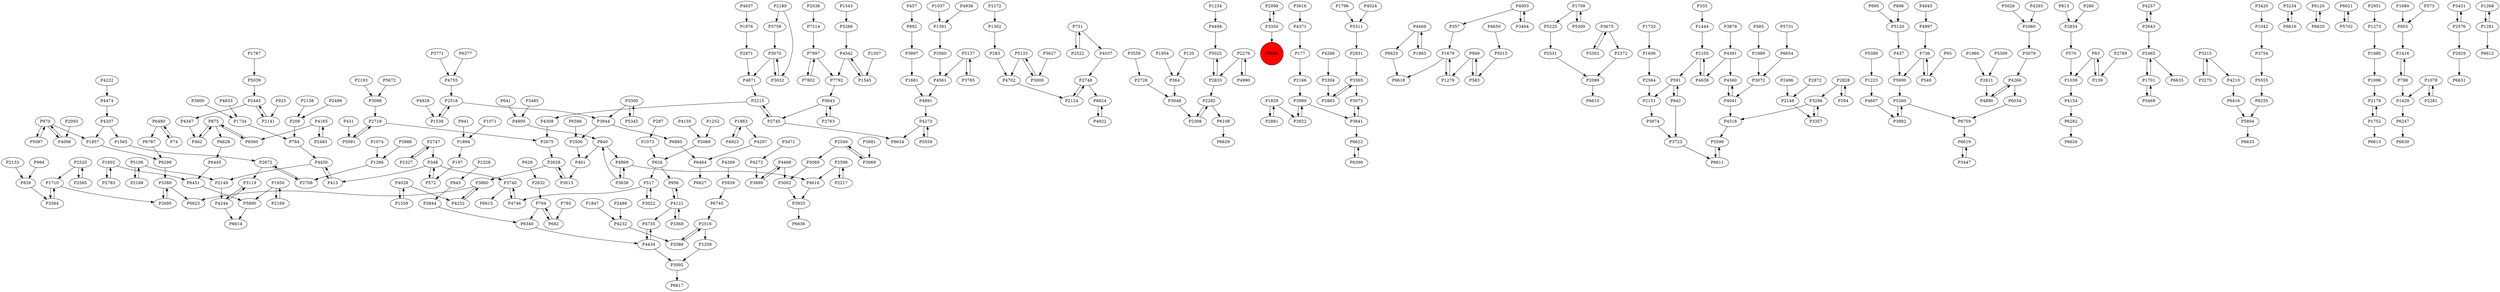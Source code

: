 digraph {
	P3860 -> P4252
	P517 -> P4746
	P2971 -> P4871
	P1863 -> P4923
	P2036 -> P7214
	P2748 -> P6624
	P1234 -> P4494
	P2098 -> P3350
	P5133 -> P4702
	P6451 -> P5890
	P2599 -> P4616
	P6885 -> P6464
	P3048 -> P2308
	P3365 -> P3073
	P2520 -> P1710
	P2327 -> P2747
	P4297 -> P6464
	P3989 -> P3841
	P357 -> P1679
	P2088 -> P2516
	P3838 -> P840
	P2099 -> P6610
	P2828 -> P3296
	P3986 -> P1266
	P840 -> P461
	P2141 -> P2445
	P4561 -> P4891
	P2747 -> P2327
	P4121 -> P3368
	P3974 -> P3723
	P970 -> P1857
	P2282 -> P6108
	P4391 -> P4638
	P2166 -> P3989
	P6034 -> P6759
	P2276 -> P4990
	P1709 -> P5225
	P4222 -> P4474
	P4244 -> P3119
	P2169 -> P1950
	P2763 -> P5643
	P5627 -> P3000
	P6480 -> P6787
	P3302 -> P3675
	P2854 -> P570
	P970 -> P5087
	P4232 -> P2088
	P1894 -> P197
	P5260 -> P6759
	P335 -> P1444
	P1796 -> P5311
	P5643 -> P2745
	P751 -> P2522
	P5133 -> P3000
	P4257 -> P2643
	P3464 -> P4003
	P1039 -> P4154
	P3350 -> P2098
	P6108 -> P6629
	P1829 -> P2881
	P5087 -> P970
	P1709 -> P5300
	P2883 -> P3365
	P3616 -> P4371
	P4041 -> P4560
	P3754 -> P5555
	P626 -> P517
	P6745 -> P2516
	P4833 -> P1734
	P3564 -> P1710
	P2208 -> P3092
	P3234 -> P6616
	P6298 -> P3380
	P5469 -> P1701
	P2564 -> P2151
	P1963 -> P4469
	P5844 -> P6340
	P457 -> P892
	P5026 -> P2060
	P5260 -> P3882
	P1042 -> P3754
	P3981 -> P3069
	P892 -> P3897
	P1734 -> P784
	P5120 -> P437
	P4006 -> P970
	P2745 -> P6634
	P7997 -> P7792
	P6255 -> P5804
	P1710 -> P2695
	P1679 -> P6618
	P6120 -> P6620
	P875 -> P6560
	P74 -> P6480
	P1606 -> P2564
	P65 -> P549
	P3723 -> P6611
	P6759 -> P6619
	P4997 -> P736
	P4637 -> P1976
	P4266 -> P6034
	P2549 -> P3069
	P4347 -> P462
	P1565 -> P2672
	P6621 -> P5702
	P1880 -> P1096
	P955 -> P1416
	P1071 -> P1894
	P798 -> P1429
	P4650 -> P5015
	P6624 -> P4922
	P1661 -> P4891
	P5311 -> P2831
	P208 -> P784
	P994 -> P839
	P4735 -> P4434
	P5039 -> P2445
	P1950 -> P2169
	P626 -> P956
	P2565 -> P2520
	P1960 -> P2811
	P784 -> P4450
	P2124 -> P2748
	P3032 -> P3070
	P2628 -> P3860
	P5900 -> P5260
	P3013 -> P2628
	P294 -> P2828
	P2672 -> P3119
	P5890 -> P6614
	P949 -> P583
	P5266 -> P4342
	P2599 -> P2217
	P6416 -> P5804
	P1602 -> P6451
	P3000 -> P5133
	P2445 -> P4347
	P3944 -> P6885
	P5025 -> P2833
	P4210 -> P6416
	P3889 -> P4468
	P629 -> P2632
	P3357 -> P3296
	P1857 -> P6298
	P2520 -> P2565
	P413 -> P4450
	P83 -> P1039
	P4938 -> P1391
	P5702 -> P6621
	P4638 -> P2105
	P2445 -> P2141
	P1429 -> P6247
	P3560 -> P4561
	P1559 -> P4028
	P4342 -> P7792
	P83 -> P139
	P3800 -> P1734
	P736 -> P549
	P3420 -> P1042
	P549 -> P736
	P4024 -> P5311
	P2149 -> P4244
	P4474 -> P4207
	P2069 -> P626
	P4371 -> P177
	P583 -> P949
	P4037 -> P2748
	P6611 -> P3599
	P2881 -> P1829
	P1680 -> P955
	P1701 -> P2465
	P1752 -> P6613
	P3841 -> P6622
	P4468 -> P3002
	P798 -> P1416
	P5559 -> P4273
	P5091 -> P2718
	P3002 -> P3933
	P4269 -> P5939
	P2282 -> P2308
	P4273 -> P6634
	P7214 -> P7997
	P840 -> P4869
	P3431 -> P2576
	P461 -> P3013
	P1847 -> P4232
	P1252 -> P2069
	P348 -> P3740
	P1268 -> P1281
	P2576 -> P3431
	P4755 -> P2518
	P2193 -> P3098
	P2672 -> P2708
	P4391 -> P4560
	P177 -> P2166
	P5015 -> P583
	P5389 -> P1223
	P3933 -> P6636
	P1078 -> P1429
	P6282 -> P6626
	P2748 -> P2124
	P2168 -> P5106
	P4342 -> P1545
	P4318 -> P3599
	P4135 -> P2069
	P2747 -> P348
	P2483 -> P4165
	P2105 -> P591
	P3882 -> P5260
	P839 -> P3564
	P4990 -> P2276
	P4207 -> P1857
	P2549 -> P5069
	P4869 -> P3838
	P2215 -> P2745
	P4616 -> P3933
	P348 -> P572
	P4945 -> P4997
	P4266 -> P4890
	P2643 -> P2465
	P2632 -> P764
	P3860 -> P6623
	P942 -> P591
	P2489 -> P4232
	P572 -> P348
	P2695 -> P3380
	P3069 -> P2549
	P3944 -> P2500
	P695 -> P5120
	P4165 -> P2483
	P4154 -> P6282
	P4702 -> P2124
	P1679 -> P1279
	P4288 -> P3304
	P3119 -> P4244
	P3098 -> P2718
	P3471 -> P4272
	P4207 -> P1565
	P6654 -> P3072
	P2828 -> P294
	P925 -> P2141
	P2215 -> P4308
	P3879 -> P4391
	P4165 -> P6560
	P6445 -> P6451
	P2833 -> P2282
	P348 -> P413
	P3380 -> P6623
	P764 -> P682
	P3897 -> P1661
	P3771 -> P4755
	P2708 -> P2672
	P3365 -> P2883
	P2718 -> P2675
	P3841 -> P3073
	P4871 -> P2215
	P1733 -> P1606
	P197 -> P572
	P6390 -> P6622
	P573 -> P955
	P2833 -> P5025
	P2281 -> P1078
	P6247 -> P6630
	P2745 -> P2215
	P4041 -> P4318
	P7997 -> P7802
	P943 -> P5844
	P2643 -> P4257
	P6620 -> P6120
	P813 -> P2854
	P2516 -> P2088
	P3275 -> P3215
	P4252 -> P3860
	P1989 -> P3072
	P3022 -> P517
	P1787 -> P5039
	P2531 -> P2099
	P2105 -> P4638
	P2148 -> P3357
	P6628 -> P6445
	P4928 -> P1538
	P1538 -> P2518
	P2628 -> P3013
	P4900 -> P840
	P570 -> P1039
	P2522 -> P751
	P1543 -> P5266
	P2728 -> P3048
	P1701 -> P5469
	P3215 -> P3275
	P2308 -> P2282
	P2178 -> P1752
	P4121 -> P4735
	P2465 -> P1701
	P1545 -> P4342
	P3215 -> P4210
	P3073 -> P3841
	P2769 -> P139
	P1950 -> P5890
	P4434 -> P3092
	P1416 -> P798
	P2328 -> P943
	P2951 -> P1273
	P6480 -> P74
	P5137 -> P4561
	P1223 -> P4607
	P1266 -> P2708
	P3485 -> P4900
	P5939 -> P6745
	P2500 -> P461
	P764 -> P6340
	P2180 -> P3032
	P2496 -> P2148
	P2151 -> P3974
	P4244 -> P6614
	P682 -> P764
	P3070 -> P4871
	P3675 -> P3302
	P4450 -> P413
	P3838 -> P4869
	P3558 -> P2728
	P751 -> P4037
	P3922 -> P3989
	P2831 -> P3365
	P970 -> P4006
	P4607 -> P3882
	P3300 -> P5345
	P956 -> P4121
	P4028 -> P4252
	P4494 -> P5025
	P2811 -> P4890
	P2929 -> P6631
	P1602 -> P2783
	P4272 -> P3889
	P3765 -> P5137
	P4003 -> P357
	P1710 -> P3564
	P4746 -> P3740
	P942 -> P3723
	P1074 -> P1266
	P3072 -> P4041
	P6586 -> P2500
	P898 -> P5120
	P5309 -> P2811
	P2138 -> P208
	P5804 -> P6633
	P3740 -> P6615
	P1281 -> P6612
	P2499 -> P208
	P287 -> P1073
	P949 -> P1279
	P139 -> P83
	P591 -> P942
	P736 -> P5900
	P4468 -> P3889
	P2465 -> P6635
	P4293 -> P2060
	P7802 -> P7997
	P3675 -> P2372
	P5106 -> P2168
	P3740 -> P4746
	P4922 -> P6624
	P3350 -> P6609
	P4890 -> P4266
	P4923 -> P1863
	P4450 -> P2149
	P2516 -> P2208
	P1172 -> P1302
	P6625 -> P6618
	P4469 -> P6625
	P6622 -> P6390
	P4273 -> P5559
	P1281 -> P1268
	P5225 -> P2531
	P2576 -> P2929
	P1279 -> P1679
	P4121 -> P956
	P3380 -> P2695
	P1954 -> P364
	P4560 -> P4041
	P3092 -> P6617
	P1752 -> P2178
	P875 -> P6628
	P3296 -> P4318
	P1273 -> P1880
	P3079 -> P4266
	P3989 -> P3922
	P1976 -> P2971
	P2718 -> P5091
	P437 -> P5900
	P1391 -> P3560
	P1302 -> P283
	P3304 -> P2883
	P2276 -> P2833
	P5106 -> P2149
	P7792 -> P5643
	P120 -> P364
	P6340 -> P4434
	P2093 -> P4006
	P364 -> P3048
	P3070 -> P3032
	P6464 -> P6627
	P3296 -> P3357
	P2518 -> P3944
	P2180 -> P3759
	P4434 -> P4735
	P4028 -> P1559
	P6787 -> P6298
	P3447 -> P6619
	P1829 -> P3922
	P5643 -> P2763
	P4003 -> P3464
	P6377 -> P4755
	P1037 -> P1391
	P2372 -> P2099
	P2217 -> P2599
	P462 -> P875
	P3759 -> P3070
	P5555 -> P6255
	P2518 -> P1538
	P875 -> P462
	P1863 -> P4297
	P591 -> P2151
	P280 -> P2854
	P5069 -> P3002
	P431 -> P5091
	P517 -> P3022
	P1507 -> P1545
	P5300 -> P1709
	P6560 -> P875
	P3599 -> P6611
	P6616 -> P3234
	P2133 -> P839
	P6619 -> P3447
	P5345 -> P3300
	P2675 -> P2628
	P1444 -> P2105
	P1078 -> P2281
	P1096 -> P2178
	P641 -> P4900
	P585 -> P1989
	P4469 -> P1963
	P4891 -> P4273
	P5731 -> P6654
	P785 -> P682
	P2783 -> P1602
	P2872 -> P2148
	P283 -> P4702
	P941 -> P1894
	P1073 -> P626
	P5137 -> P3765
	P2060 -> P3079
	P3368 -> P4121
	P5672 -> P3098
	P4308 -> P2675
	P3300 -> P3944
	P4869 -> P4616
	P6609 [shape=circle]
	P6609 [style=filled]
	P6609 [fillcolor=red]
}